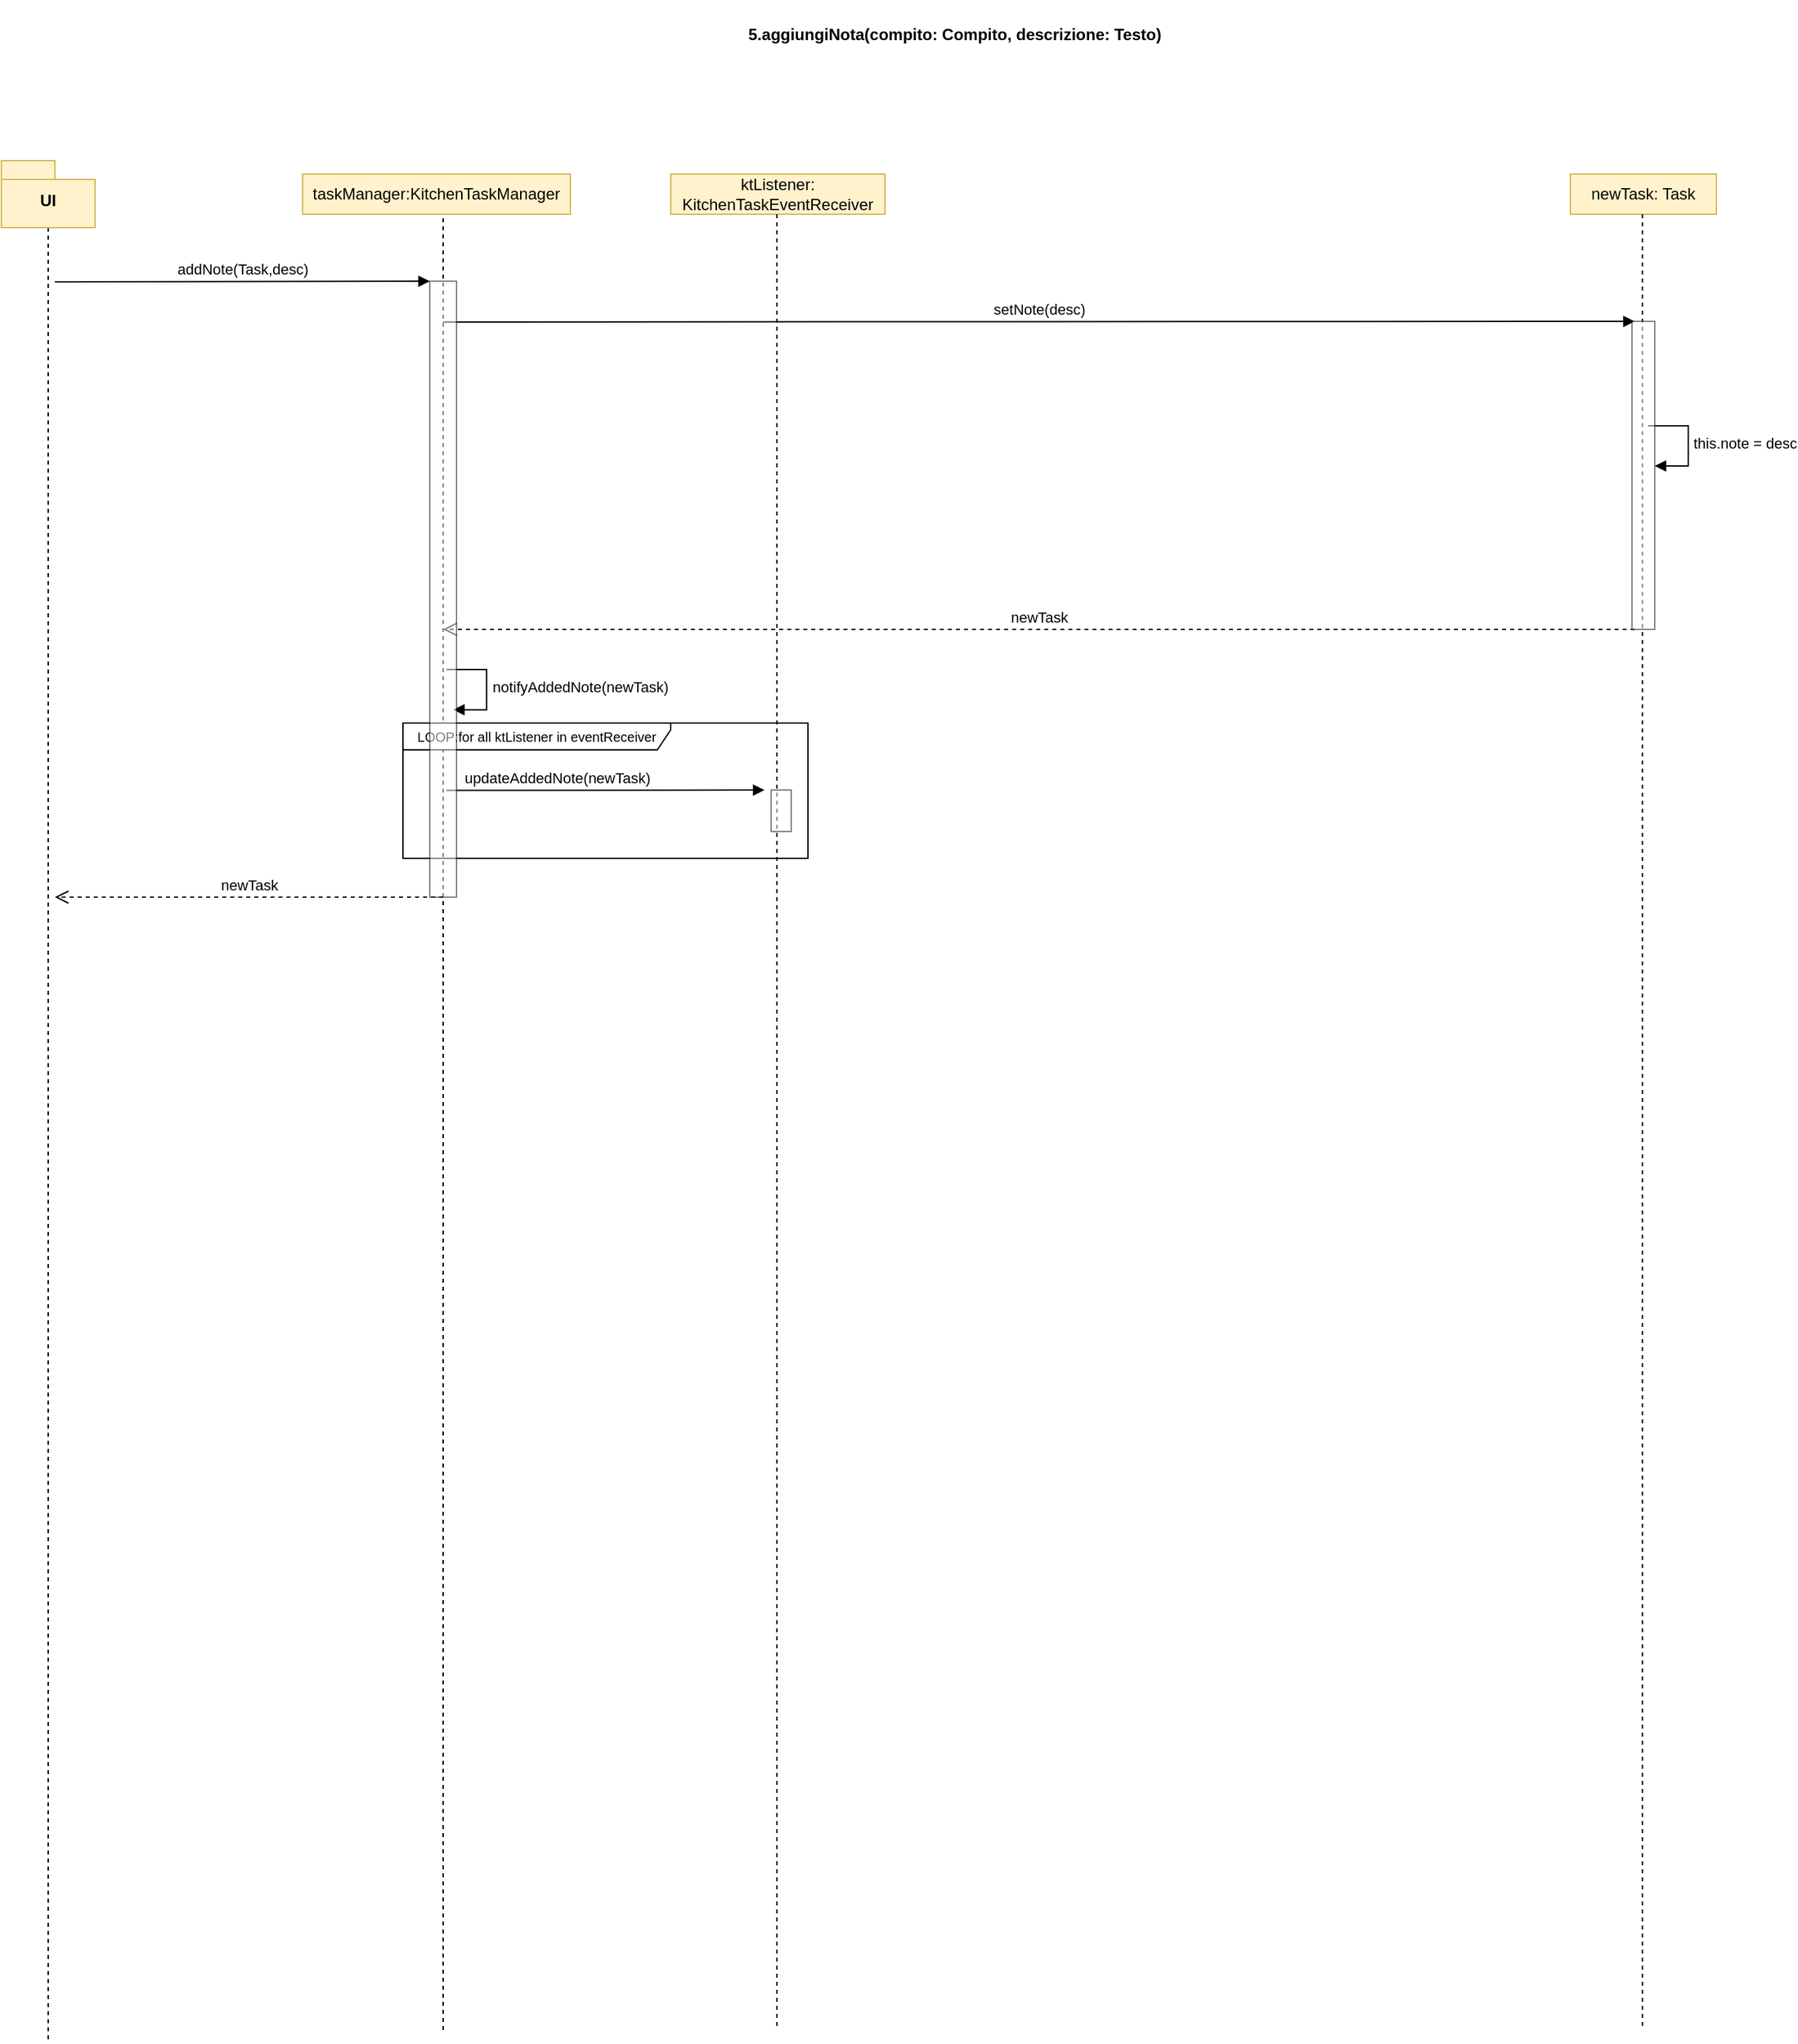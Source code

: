<mxfile version="21.2.8" type="device">
  <diagram name="Pagina-1" id="gjSeJklhCTxSwHut2mwl">
    <mxGraphModel dx="1290" dy="-548" grid="1" gridSize="10" guides="1" tooltips="1" connect="1" arrows="1" fold="1" page="1" pageScale="1" pageWidth="827" pageHeight="1169" math="0" shadow="0">
      <root>
        <mxCell id="0" />
        <mxCell id="1" parent="0" />
        <mxCell id="V7opVrcN3LJYUSaMhhdw-1" value="&lt;p style=&quot;text-indent: -18pt;&quot; class=&quot;MsoListParagraph&quot;&gt;&lt;b&gt;5.&lt;span style=&quot;line-height: 107%;&quot;&gt;&lt;/span&gt;&lt;/b&gt;&lt;b&gt;&lt;span style=&quot;line-height: 107%;&quot;&gt;aggiungiNota(compito: Compito, descrizione: Testo)&lt;/span&gt;&lt;/b&gt;&lt;/p&gt;" style="text;whiteSpace=wrap;html=1;" parent="1" vertex="1">
          <mxGeometry x="630" y="1990" width="300" height="50" as="geometry" />
        </mxCell>
        <mxCell id="V7opVrcN3LJYUSaMhhdw-2" style="edgeStyle=orthogonalEdgeStyle;rounded=0;orthogonalLoop=1;jettySize=auto;html=1;exitX=0.5;exitY=1;exitDx=0;exitDy=0;endArrow=none;endFill=0;dashed=1;entryX=0.02;entryY=1.003;entryDx=0;entryDy=0;entryPerimeter=0;exitPerimeter=0;" parent="1" source="V7opVrcN3LJYUSaMhhdw-3" edge="1">
          <mxGeometry relative="1" as="geometry">
            <mxPoint x="85" y="3514" as="targetPoint" />
            <mxPoint x="85" y="2250" as="sourcePoint" />
          </mxGeometry>
        </mxCell>
        <mxCell id="V7opVrcN3LJYUSaMhhdw-3" value="UI" style="shape=folder;fontStyle=1;spacingTop=10;tabWidth=40;tabHeight=14;tabPosition=left;html=1;whiteSpace=wrap;fillColor=#fff2cc;strokeColor=#d6b656;" parent="1" vertex="1">
          <mxGeometry x="50" y="2110" width="70" height="50" as="geometry" />
        </mxCell>
        <mxCell id="V7opVrcN3LJYUSaMhhdw-5" value="taskManager:KitchenTaskManager" style="html=1;whiteSpace=wrap;fillColor=#fff2cc;strokeColor=#d6b656;" parent="1" vertex="1">
          <mxGeometry x="275" y="2120" width="200" height="30" as="geometry" />
        </mxCell>
        <mxCell id="V7opVrcN3LJYUSaMhhdw-6" style="edgeStyle=orthogonalEdgeStyle;rounded=0;orthogonalLoop=1;jettySize=auto;html=1;exitX=0.5;exitY=1;exitDx=0;exitDy=0;endArrow=none;endFill=0;dashed=1;entryX=0.02;entryY=1.003;entryDx=0;entryDy=0;entryPerimeter=0;exitPerimeter=0;" parent="1" edge="1">
          <mxGeometry relative="1" as="geometry">
            <mxPoint x="380" y="3507" as="targetPoint" />
            <mxPoint x="380" y="2153" as="sourcePoint" />
          </mxGeometry>
        </mxCell>
        <mxCell id="V7opVrcN3LJYUSaMhhdw-7" value="newTask: Task" style="html=1;whiteSpace=wrap;fillColor=#fff2cc;strokeColor=#d6b656;" parent="1" vertex="1">
          <mxGeometry x="1222" y="2120" width="109" height="30" as="geometry" />
        </mxCell>
        <mxCell id="V7opVrcN3LJYUSaMhhdw-8" value="ktListener: KitchenTaskEventReceiver" style="html=1;whiteSpace=wrap;fillColor=#fff2cc;strokeColor=#d6b656;" parent="1" vertex="1">
          <mxGeometry x="550" y="2120" width="160" height="30" as="geometry" />
        </mxCell>
        <mxCell id="V7opVrcN3LJYUSaMhhdw-9" style="edgeStyle=orthogonalEdgeStyle;rounded=0;orthogonalLoop=1;jettySize=auto;html=1;exitX=0.5;exitY=1;exitDx=0;exitDy=0;endArrow=none;endFill=0;dashed=1;entryX=0.02;entryY=1.003;entryDx=0;entryDy=0;entryPerimeter=0;exitPerimeter=0;" parent="1" edge="1">
          <mxGeometry relative="1" as="geometry">
            <mxPoint x="629.29" y="3504" as="targetPoint" />
            <mxPoint x="629.29" y="2150" as="sourcePoint" />
          </mxGeometry>
        </mxCell>
        <mxCell id="V7opVrcN3LJYUSaMhhdw-10" style="edgeStyle=orthogonalEdgeStyle;rounded=0;orthogonalLoop=1;jettySize=auto;html=1;exitX=0.5;exitY=1;exitDx=0;exitDy=0;endArrow=none;endFill=0;dashed=1;entryX=0.02;entryY=1.003;entryDx=0;entryDy=0;entryPerimeter=0;exitPerimeter=0;" parent="1" edge="1">
          <mxGeometry relative="1" as="geometry">
            <mxPoint x="1275.79" y="3504" as="targetPoint" />
            <mxPoint x="1275.79" y="2150" as="sourcePoint" />
          </mxGeometry>
        </mxCell>
        <mxCell id="V7opVrcN3LJYUSaMhhdw-59" value="addNote(Task,desc)" style="html=1;verticalAlign=bottom;endArrow=block;edgeStyle=elbowEdgeStyle;elbow=vertical;curved=0;rounded=0;" parent="1" edge="1">
          <mxGeometry width="80" relative="1" as="geometry">
            <mxPoint x="90" y="2200.47" as="sourcePoint" />
            <mxPoint x="370" y="2200" as="targetPoint" />
          </mxGeometry>
        </mxCell>
        <mxCell id="V7opVrcN3LJYUSaMhhdw-60" value="setNote(desc)" style="html=1;verticalAlign=bottom;endArrow=block;edgeStyle=elbowEdgeStyle;elbow=vertical;curved=0;rounded=0;" parent="1" edge="1">
          <mxGeometry width="80" relative="1" as="geometry">
            <mxPoint x="380" y="2230.47" as="sourcePoint" />
            <mxPoint x="1270" y="2230" as="targetPoint" />
          </mxGeometry>
        </mxCell>
        <mxCell id="V7opVrcN3LJYUSaMhhdw-64" value="this.note = desc" style="html=1;align=left;spacingLeft=2;endArrow=block;rounded=0;edgeStyle=orthogonalEdgeStyle;curved=0;rounded=0;" parent="1" edge="1">
          <mxGeometry relative="1" as="geometry">
            <mxPoint x="1280" y="2308" as="sourcePoint" />
            <Array as="points">
              <mxPoint x="1310" y="2338" />
            </Array>
            <mxPoint x="1285" y="2338" as="targetPoint" />
          </mxGeometry>
        </mxCell>
        <mxCell id="V7opVrcN3LJYUSaMhhdw-67" value="newTask" style="html=1;verticalAlign=bottom;endArrow=open;dashed=1;endSize=8;edgeStyle=elbowEdgeStyle;elbow=vertical;curved=0;rounded=0;" parent="1" edge="1">
          <mxGeometry relative="1" as="geometry">
            <mxPoint x="1270" y="2460" as="sourcePoint" />
            <mxPoint x="380" y="2460" as="targetPoint" />
          </mxGeometry>
        </mxCell>
        <mxCell id="V7opVrcN3LJYUSaMhhdw-68" value="&lt;font style=&quot;font-size: 10px;&quot;&gt;LOOP:for all ktListener in eventReceiver&lt;/font&gt;" style="shape=umlFrame;whiteSpace=wrap;html=1;pointerEvents=0;width=200;height=20;" parent="1" vertex="1">
          <mxGeometry x="350" y="2530" width="302.5" height="101" as="geometry" />
        </mxCell>
        <mxCell id="V7opVrcN3LJYUSaMhhdw-69" value="notifyAddedNote(newTask)" style="html=1;align=left;spacingLeft=2;endArrow=block;rounded=0;edgeStyle=orthogonalEdgeStyle;curved=0;rounded=0;" parent="1" edge="1">
          <mxGeometry relative="1" as="geometry">
            <mxPoint x="382.5" y="2490" as="sourcePoint" />
            <Array as="points">
              <mxPoint x="412.5" y="2520" />
            </Array>
            <mxPoint x="387.5" y="2520.053" as="targetPoint" />
          </mxGeometry>
        </mxCell>
        <mxCell id="V7opVrcN3LJYUSaMhhdw-70" value="updateAddedNote(newTask)" style="html=1;verticalAlign=bottom;endArrow=block;edgeStyle=elbowEdgeStyle;elbow=vertical;curved=0;rounded=0;align=center;" parent="1" edge="1">
          <mxGeometry x="-0.303" width="80" relative="1" as="geometry">
            <mxPoint x="382.5" y="2580.24" as="sourcePoint" />
            <mxPoint x="620" y="2580" as="targetPoint" />
            <mxPoint as="offset" />
          </mxGeometry>
        </mxCell>
        <mxCell id="V7opVrcN3LJYUSaMhhdw-71" value="" style="html=1;points=[];perimeter=orthogonalPerimeter;outlineConnect=0;targetShapes=umlLifeline;portConstraint=eastwest;newEdgeStyle={&quot;edgeStyle&quot;:&quot;elbowEdgeStyle&quot;,&quot;elbow&quot;:&quot;vertical&quot;,&quot;curved&quot;:0,&quot;rounded&quot;:0};shadow=0;imageAspect=1;fillOpacity=50;strokeOpacity=50;" parent="1" vertex="1">
          <mxGeometry x="625" y="2580" width="15" height="31" as="geometry" />
        </mxCell>
        <mxCell id="V7opVrcN3LJYUSaMhhdw-72" value="" style="html=1;points=[];perimeter=orthogonalPerimeter;outlineConnect=0;targetShapes=umlLifeline;portConstraint=eastwest;newEdgeStyle={&quot;edgeStyle&quot;:&quot;elbowEdgeStyle&quot;,&quot;elbow&quot;:&quot;vertical&quot;,&quot;curved&quot;:0,&quot;rounded&quot;:0};shadow=0;imageAspect=1;fillOpacity=50;strokeOpacity=50;" parent="1" vertex="1">
          <mxGeometry x="370" y="2200" width="20" height="460" as="geometry" />
        </mxCell>
        <mxCell id="V7opVrcN3LJYUSaMhhdw-73" value="newTask" style="html=1;verticalAlign=bottom;endArrow=open;dashed=1;endSize=8;edgeStyle=elbowEdgeStyle;elbow=vertical;curved=0;rounded=0;" parent="1" edge="1">
          <mxGeometry relative="1" as="geometry">
            <mxPoint x="380" y="2660" as="sourcePoint" />
            <mxPoint x="90" y="2660.05" as="targetPoint" />
          </mxGeometry>
        </mxCell>
        <mxCell id="V7opVrcN3LJYUSaMhhdw-77" value="" style="html=1;points=[];perimeter=orthogonalPerimeter;outlineConnect=0;targetShapes=umlLifeline;portConstraint=eastwest;newEdgeStyle={&quot;edgeStyle&quot;:&quot;elbowEdgeStyle&quot;,&quot;elbow&quot;:&quot;vertical&quot;,&quot;curved&quot;:0,&quot;rounded&quot;:0};shadow=0;imageAspect=1;fillOpacity=50;strokeOpacity=50;" parent="1" vertex="1">
          <mxGeometry x="1268" y="2230" width="17" height="230" as="geometry" />
        </mxCell>
      </root>
    </mxGraphModel>
  </diagram>
</mxfile>
